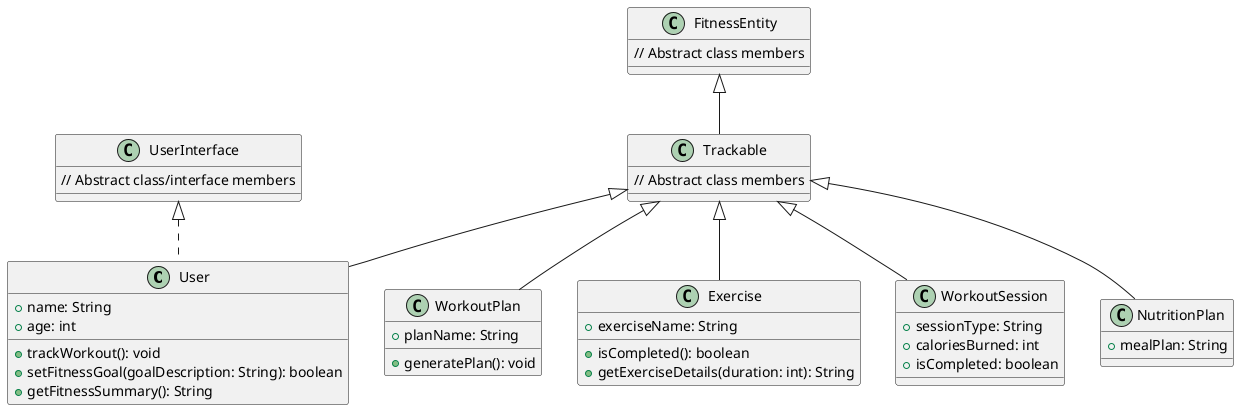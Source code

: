 ```plantuml
@startuml
class User {
    + name: String
    + age: int
    + trackWorkout(): void
    + setFitnessGoal(goalDescription: String): boolean
    + getFitnessSummary(): String
}

class WorkoutPlan {
    + planName: String
    + generatePlan(): void
}

class Exercise {
    + exerciseName: String
    + isCompleted(): boolean
    + getExerciseDetails(duration: int): String
}

class WorkoutSession {
    + sessionType: String
    + caloriesBurned: int
    + isCompleted: boolean
}

class NutritionPlan {
    + mealPlan: String
}

class UserInterface {
    // Abstract class/interface members
}

class Trackable {
    // Abstract class members
}

class FitnessEntity {
    // Abstract class members
}

UserInterface <|.. User
Trackable <|-- User
Trackable <|-- WorkoutPlan
Trackable <|-- Exercise
Trackable <|-- WorkoutSession
Trackable <|-- NutritionPlan
FitnessEntity <|-- Trackable
@enduml

